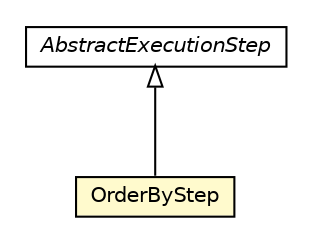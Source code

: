 #!/usr/local/bin/dot
#
# Class diagram 
# Generated by UMLGraph version R5_6-24-gf6e263 (http://www.umlgraph.org/)
#

digraph G {
	edge [fontname="Helvetica",fontsize=10,labelfontname="Helvetica",labelfontsize=10];
	node [fontname="Helvetica",fontsize=10,shape=plaintext];
	nodesep=0.25;
	ranksep=0.5;
	// com.orientechnologies.orient.core.sql.executor.OrderByStep
	c7591797 [label=<<table title="com.orientechnologies.orient.core.sql.executor.OrderByStep" border="0" cellborder="1" cellspacing="0" cellpadding="2" port="p" bgcolor="lemonChiffon" href="./OrderByStep.html">
		<tr><td><table border="0" cellspacing="0" cellpadding="1">
<tr><td align="center" balign="center"> OrderByStep </td></tr>
		</table></td></tr>
		</table>>, URL="./OrderByStep.html", fontname="Helvetica", fontcolor="black", fontsize=10.0];
	// com.orientechnologies.orient.core.sql.executor.AbstractExecutionStep
	c7591816 [label=<<table title="com.orientechnologies.orient.core.sql.executor.AbstractExecutionStep" border="0" cellborder="1" cellspacing="0" cellpadding="2" port="p" href="./AbstractExecutionStep.html">
		<tr><td><table border="0" cellspacing="0" cellpadding="1">
<tr><td align="center" balign="center"><font face="Helvetica-Oblique"> AbstractExecutionStep </font></td></tr>
		</table></td></tr>
		</table>>, URL="./AbstractExecutionStep.html", fontname="Helvetica", fontcolor="black", fontsize=10.0];
	//com.orientechnologies.orient.core.sql.executor.OrderByStep extends com.orientechnologies.orient.core.sql.executor.AbstractExecutionStep
	c7591816:p -> c7591797:p [dir=back,arrowtail=empty];
}

